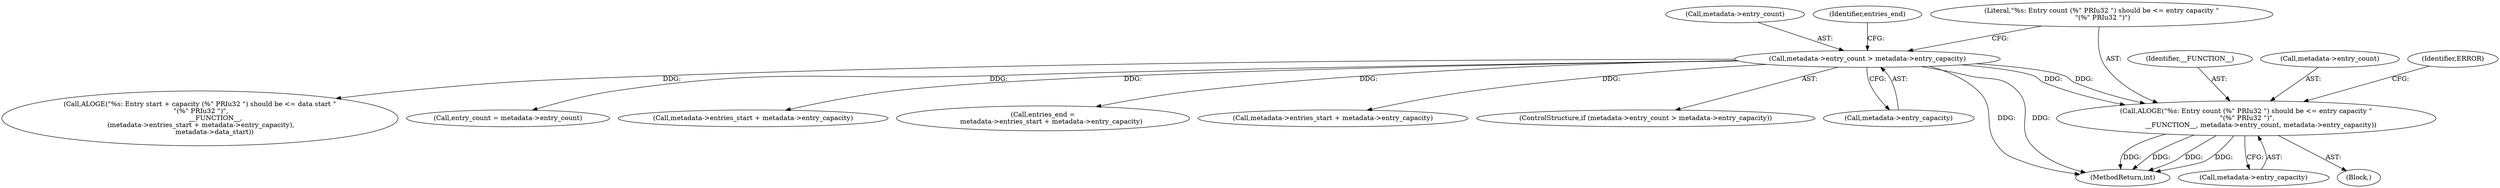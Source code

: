 digraph "0_Android_8e7a2b4d13bff03973dbad2bfb88a04296140433_0@pointer" {
"1000204" [label="(Call,ALOGE(\"%s: Entry count (%\" PRIu32 \") should be <= entry capacity \"\n \"(%\" PRIu32 \")\",\n              __FUNCTION__, metadata->entry_count, metadata->entry_capacity))"];
"1000196" [label="(Call,metadata->entry_count > metadata->entry_capacity)"];
"1000501" [label="(MethodReturn,int)"];
"1000238" [label="(Call,ALOGE(\"%s: Entry start + capacity (%\" PRIu32 \") should be <= data start \"\n \"(%\" PRIu32 \")\",\n               __FUNCTION__,\n (metadata->entries_start + metadata->entry_capacity),\n              metadata->data_start))"];
"1000292" [label="(Call,entry_count = metadata->entry_count)"];
"1000197" [label="(Call,metadata->entry_count)"];
"1000217" [label="(Identifier,entries_end)"];
"1000205" [label="(Literal,\"%s: Entry count (%\" PRIu32 \") should be <= entry capacity \"\n \"(%\" PRIu32 \")\")"];
"1000206" [label="(Identifier,__FUNCTION__)"];
"1000207" [label="(Call,metadata->entry_count)"];
"1000204" [label="(Call,ALOGE(\"%s: Entry count (%\" PRIu32 \") should be <= entry capacity \"\n \"(%\" PRIu32 \")\",\n              __FUNCTION__, metadata->entry_count, metadata->entry_capacity))"];
"1000196" [label="(Call,metadata->entry_count > metadata->entry_capacity)"];
"1000210" [label="(Call,metadata->entry_capacity)"];
"1000218" [label="(Call,metadata->entries_start + metadata->entry_capacity)"];
"1000216" [label="(Call,entries_end =\n        metadata->entries_start + metadata->entry_capacity)"];
"1000214" [label="(Identifier,ERROR)"];
"1000241" [label="(Call,metadata->entries_start + metadata->entry_capacity)"];
"1000203" [label="(Block,)"];
"1000195" [label="(ControlStructure,if (metadata->entry_count > metadata->entry_capacity))"];
"1000200" [label="(Call,metadata->entry_capacity)"];
"1000204" -> "1000203"  [label="AST: "];
"1000204" -> "1000210"  [label="CFG: "];
"1000205" -> "1000204"  [label="AST: "];
"1000206" -> "1000204"  [label="AST: "];
"1000207" -> "1000204"  [label="AST: "];
"1000210" -> "1000204"  [label="AST: "];
"1000214" -> "1000204"  [label="CFG: "];
"1000204" -> "1000501"  [label="DDG: "];
"1000204" -> "1000501"  [label="DDG: "];
"1000204" -> "1000501"  [label="DDG: "];
"1000204" -> "1000501"  [label="DDG: "];
"1000196" -> "1000204"  [label="DDG: "];
"1000196" -> "1000204"  [label="DDG: "];
"1000196" -> "1000195"  [label="AST: "];
"1000196" -> "1000200"  [label="CFG: "];
"1000197" -> "1000196"  [label="AST: "];
"1000200" -> "1000196"  [label="AST: "];
"1000205" -> "1000196"  [label="CFG: "];
"1000217" -> "1000196"  [label="CFG: "];
"1000196" -> "1000501"  [label="DDG: "];
"1000196" -> "1000501"  [label="DDG: "];
"1000196" -> "1000216"  [label="DDG: "];
"1000196" -> "1000218"  [label="DDG: "];
"1000196" -> "1000238"  [label="DDG: "];
"1000196" -> "1000241"  [label="DDG: "];
"1000196" -> "1000292"  [label="DDG: "];
}
